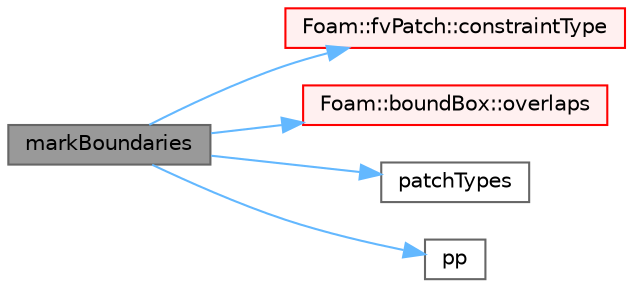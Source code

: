 digraph "markBoundaries"
{
 // LATEX_PDF_SIZE
  bgcolor="transparent";
  edge [fontname=Helvetica,fontsize=10,labelfontname=Helvetica,labelfontsize=10];
  node [fontname=Helvetica,fontsize=10,shape=box,height=0.2,width=0.4];
  rankdir="LR";
  Node1 [id="Node000001",label="markBoundaries",height=0.2,width=0.4,color="gray40", fillcolor="grey60", style="filled", fontcolor="black",tooltip=" "];
  Node1 -> Node2 [id="edge1_Node000001_Node000002",color="steelblue1",style="solid",tooltip=" "];
  Node2 [id="Node000002",label="Foam::fvPatch::constraintType",height=0.2,width=0.4,color="red", fillcolor="#FFF0F0", style="filled",URL="$classFoam_1_1fvPatch.html#afbae636c924a2d698979b2ef6a26d17a",tooltip=" "];
  Node1 -> Node6 [id="edge2_Node000001_Node000006",color="steelblue1",style="solid",tooltip=" "];
  Node6 [id="Node000006",label="Foam::boundBox::overlaps",height=0.2,width=0.4,color="red", fillcolor="#FFF0F0", style="filled",URL="$classFoam_1_1boundBox.html#a3551e1f2a2837eb8b79493199f8e89f8",tooltip=" "];
  Node1 -> Node9 [id="edge3_Node000001_Node000009",color="steelblue1",style="solid",tooltip=" "];
  Node9 [id="Node000009",label="patchTypes",height=0.2,width=0.4,color="grey40", fillcolor="white", style="filled",URL="$readKivaGrid_8H.html#a07847cae401d1d6209dfa6c6da92093d",tooltip=" "];
  Node1 -> Node10 [id="edge4_Node000001_Node000010",color="steelblue1",style="solid",tooltip=" "];
  Node10 [id="Node000010",label="pp",height=0.2,width=0.4,color="grey40", fillcolor="white", style="filled",URL="$checkPatchTopology_8H.html#a62bd17b324c5b9481f03d4b6d6e09f88",tooltip=" "];
}

